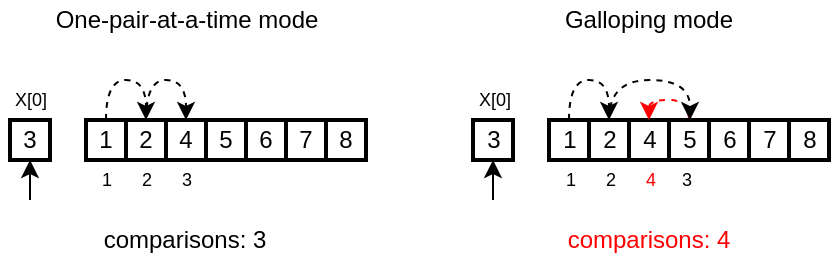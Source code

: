 <mxfile version="14.8.5" type="device"><diagram id="4_GuBIO8JMOn-Q7xldtE" name="Page-1"><mxGraphModel dx="983" dy="588" grid="0" gridSize="10" guides="1" tooltips="1" connect="1" arrows="1" fold="1" page="1" pageScale="1" pageWidth="500" pageHeight="200" background="#ffffff" math="0" shadow="0"><root><mxCell id="0"/><mxCell id="1" parent="0"/><mxCell id="l08ybveSJKsHbX6WOegD-30" style="edgeStyle=orthogonalEdgeStyle;curved=1;orthogonalLoop=1;jettySize=auto;html=1;exitX=0.5;exitY=0;exitDx=0;exitDy=0;entryX=0.5;entryY=0;entryDx=0;entryDy=0;dashed=1;strokeColor=#000000;" parent="1" source="mKQ0qze4kzNxiED8Dczy-185" target="mKQ0qze4kzNxiED8Dczy-188" edge="1"><mxGeometry relative="1" as="geometry"><Array as="points"><mxPoint x="93" y="70"/><mxPoint x="113" y="70"/></Array></mxGeometry></mxCell><mxCell id="mKQ0qze4kzNxiED8Dczy-185" value="&lt;font color=&quot;#000000&quot;&gt;1&lt;/font&gt;" style="rounded=0;whiteSpace=wrap;html=1;strokeColor=#000000;strokeWidth=2;fillColor=#FFFFFF;" parent="1" vertex="1"><mxGeometry x="83" y="90" width="20" height="20" as="geometry"/></mxCell><mxCell id="mKQ0qze4kzNxiED8Dczy-186" value="&lt;font color=&quot;#000000&quot;&gt;3&lt;/font&gt;" style="rounded=0;whiteSpace=wrap;html=1;strokeColor=#000000;strokeWidth=2;fillColor=#FFFFFF;" parent="1" vertex="1"><mxGeometry x="45" y="90" width="20" height="20" as="geometry"/></mxCell><mxCell id="mKQ0qze4kzNxiED8Dczy-187" value="" style="endArrow=classic;html=1;strokeColor=#000000;entryX=0.5;entryY=1;entryDx=0;entryDy=0;" parent="1" target="mKQ0qze4kzNxiED8Dczy-186" edge="1"><mxGeometry width="50" height="50" relative="1" as="geometry"><mxPoint x="55" y="130" as="sourcePoint"/><mxPoint x="55" y="130" as="targetPoint"/></mxGeometry></mxCell><mxCell id="l08ybveSJKsHbX6WOegD-31" style="edgeStyle=orthogonalEdgeStyle;curved=1;orthogonalLoop=1;jettySize=auto;html=1;exitX=0.5;exitY=0;exitDx=0;exitDy=0;entryX=0.5;entryY=0;entryDx=0;entryDy=0;dashed=1;strokeColor=#000000;" parent="1" source="mKQ0qze4kzNxiED8Dczy-188" target="mKQ0qze4kzNxiED8Dczy-189" edge="1"><mxGeometry relative="1" as="geometry"><Array as="points"><mxPoint x="113" y="70"/><mxPoint x="133" y="70"/></Array></mxGeometry></mxCell><mxCell id="mKQ0qze4kzNxiED8Dczy-188" value="&lt;font color=&quot;#000000&quot;&gt;2&lt;/font&gt;" style="rounded=0;whiteSpace=wrap;html=1;strokeColor=#000000;strokeWidth=2;fillColor=#FFFFFF;" parent="1" vertex="1"><mxGeometry x="103" y="90" width="20" height="20" as="geometry"/></mxCell><mxCell id="mKQ0qze4kzNxiED8Dczy-189" value="&lt;font color=&quot;#000000&quot;&gt;4&lt;/font&gt;" style="rounded=0;whiteSpace=wrap;html=1;strokeColor=#000000;strokeWidth=2;fillColor=#FFFFFF;" parent="1" vertex="1"><mxGeometry x="123" y="90" width="20" height="20" as="geometry"/></mxCell><mxCell id="mKQ0qze4kzNxiED8Dczy-190" value="&lt;font color=&quot;#000000&quot;&gt;5&lt;/font&gt;" style="rounded=0;whiteSpace=wrap;html=1;strokeColor=#000000;strokeWidth=2;fillColor=#FFFFFF;" parent="1" vertex="1"><mxGeometry x="143" y="90" width="20" height="20" as="geometry"/></mxCell><mxCell id="mKQ0qze4kzNxiED8Dczy-191" value="&lt;font color=&quot;#000000&quot;&gt;6&lt;/font&gt;" style="rounded=0;whiteSpace=wrap;html=1;strokeColor=#000000;strokeWidth=2;fillColor=#FFFFFF;" parent="1" vertex="1"><mxGeometry x="163" y="90" width="20" height="20" as="geometry"/></mxCell><mxCell id="mKQ0qze4kzNxiED8Dczy-192" value="&lt;font color=&quot;#000000&quot;&gt;7&lt;/font&gt;" style="rounded=0;whiteSpace=wrap;html=1;strokeColor=#000000;strokeWidth=2;fillColor=#FFFFFF;" parent="1" vertex="1"><mxGeometry x="183" y="90" width="20" height="20" as="geometry"/></mxCell><mxCell id="mKQ0qze4kzNxiED8Dczy-193" value="&lt;font color=&quot;#000000&quot;&gt;8&lt;/font&gt;" style="rounded=0;whiteSpace=wrap;html=1;strokeColor=#000000;strokeWidth=2;fillColor=#FFFFFF;" parent="1" vertex="1"><mxGeometry x="203" y="90" width="20" height="20" as="geometry"/></mxCell><mxCell id="mKQ0qze4kzNxiED8Dczy-465" value="comparisons: 3" style="text;html=1;align=center;verticalAlign=middle;resizable=0;points=[];autosize=1;strokeColor=none;fontColor=#000000;" parent="1" vertex="1"><mxGeometry x="82" y="140" width="100" height="20" as="geometry"/></mxCell><mxCell id="dhBcNhXWwlWGNEnuHpc9-21" value="One-pair-at-a-time mode" style="text;html=1;align=center;verticalAlign=middle;resizable=0;points=[];autosize=1;strokeColor=none;fontColor=#000000;" parent="1" vertex="1"><mxGeometry x="58" y="30" width="150" height="20" as="geometry"/></mxCell><mxCell id="l08ybveSJKsHbX6WOegD-2" value="X[0]" style="text;html=1;align=center;verticalAlign=middle;resizable=0;points=[];autosize=1;strokeColor=none;fontColor=#000000;fontSize=9;" parent="1" vertex="1"><mxGeometry x="40" y="70" width="30" height="20" as="geometry"/></mxCell><mxCell id="l08ybveSJKsHbX6WOegD-3" value="1" style="text;html=1;align=center;verticalAlign=middle;resizable=0;points=[];autosize=1;strokeColor=none;fontColor=#000000;fontSize=9;" parent="1" vertex="1"><mxGeometry x="83" y="110" width="20" height="20" as="geometry"/></mxCell><mxCell id="l08ybveSJKsHbX6WOegD-4" value="2" style="text;html=1;align=center;verticalAlign=middle;resizable=0;points=[];autosize=1;strokeColor=none;fontColor=#000000;fontSize=9;" parent="1" vertex="1"><mxGeometry x="103" y="110" width="20" height="20" as="geometry"/></mxCell><mxCell id="l08ybveSJKsHbX6WOegD-5" value="3" style="text;html=1;align=center;verticalAlign=middle;resizable=0;points=[];autosize=1;strokeColor=none;fontColor=#000000;fontSize=9;" parent="1" vertex="1"><mxGeometry x="123" y="110" width="20" height="20" as="geometry"/></mxCell><mxCell id="l08ybveSJKsHbX6WOegD-24" style="edgeStyle=orthogonalEdgeStyle;orthogonalLoop=1;jettySize=auto;html=1;exitX=0.5;exitY=0;exitDx=0;exitDy=0;entryX=0.5;entryY=0;entryDx=0;entryDy=0;dashed=1;strokeColor=#000000;curved=1;" parent="1" source="l08ybveSJKsHbX6WOegD-6" target="l08ybveSJKsHbX6WOegD-9" edge="1"><mxGeometry relative="1" as="geometry"><Array as="points"><mxPoint x="325" y="70"/><mxPoint x="345" y="70"/></Array></mxGeometry></mxCell><mxCell id="l08ybveSJKsHbX6WOegD-6" value="&lt;font color=&quot;#000000&quot;&gt;1&lt;/font&gt;" style="rounded=0;whiteSpace=wrap;html=1;strokeColor=#000000;strokeWidth=2;fillColor=#FFFFFF;" parent="1" vertex="1"><mxGeometry x="314.5" y="90" width="20" height="20" as="geometry"/></mxCell><mxCell id="l08ybveSJKsHbX6WOegD-7" value="&lt;font color=&quot;#000000&quot;&gt;3&lt;/font&gt;" style="rounded=0;whiteSpace=wrap;html=1;strokeColor=#000000;strokeWidth=2;fillColor=#FFFFFF;" parent="1" vertex="1"><mxGeometry x="276.5" y="90" width="20" height="20" as="geometry"/></mxCell><mxCell id="l08ybveSJKsHbX6WOegD-8" value="" style="endArrow=classic;html=1;strokeColor=#000000;entryX=0.5;entryY=1;entryDx=0;entryDy=0;" parent="1" target="l08ybveSJKsHbX6WOegD-7" edge="1"><mxGeometry width="50" height="50" relative="1" as="geometry"><mxPoint x="286.5" y="130" as="sourcePoint"/><mxPoint x="286.5" y="130" as="targetPoint"/></mxGeometry></mxCell><mxCell id="l08ybveSJKsHbX6WOegD-9" value="&lt;font color=&quot;#000000&quot;&gt;2&lt;/font&gt;" style="rounded=0;whiteSpace=wrap;html=1;strokeColor=#000000;strokeWidth=2;fillColor=#FFFFFF;" parent="1" vertex="1"><mxGeometry x="334.5" y="90" width="20" height="20" as="geometry"/></mxCell><mxCell id="l08ybveSJKsHbX6WOegD-10" value="&lt;font color=&quot;#000000&quot;&gt;4&lt;/font&gt;" style="rounded=0;whiteSpace=wrap;html=1;strokeColor=#000000;strokeWidth=2;fillColor=#FFFFFF;" parent="1" vertex="1"><mxGeometry x="354.5" y="90" width="20" height="20" as="geometry"/></mxCell><mxCell id="l08ybveSJKsHbX6WOegD-29" style="edgeStyle=orthogonalEdgeStyle;orthogonalLoop=1;jettySize=auto;html=1;exitX=0.5;exitY=0;exitDx=0;exitDy=0;entryX=0.5;entryY=0;entryDx=0;entryDy=0;dashed=1;curved=1;strokeColor=#FF0000;" parent="1" source="l08ybveSJKsHbX6WOegD-11" target="l08ybveSJKsHbX6WOegD-10" edge="1"><mxGeometry relative="1" as="geometry"><Array as="points"><mxPoint x="385" y="80"/><mxPoint x="365" y="80"/></Array></mxGeometry></mxCell><mxCell id="l08ybveSJKsHbX6WOegD-11" value="&lt;font color=&quot;#000000&quot;&gt;5&lt;/font&gt;" style="rounded=0;whiteSpace=wrap;html=1;strokeColor=#000000;strokeWidth=2;fillColor=#FFFFFF;" parent="1" vertex="1"><mxGeometry x="374.5" y="90" width="20" height="20" as="geometry"/></mxCell><mxCell id="l08ybveSJKsHbX6WOegD-12" value="&lt;font color=&quot;#000000&quot;&gt;6&lt;/font&gt;" style="rounded=0;whiteSpace=wrap;html=1;strokeColor=#000000;strokeWidth=2;fillColor=#FFFFFF;" parent="1" vertex="1"><mxGeometry x="394.5" y="90" width="20" height="20" as="geometry"/></mxCell><mxCell id="l08ybveSJKsHbX6WOegD-13" value="&lt;font color=&quot;#000000&quot;&gt;7&lt;/font&gt;" style="rounded=0;whiteSpace=wrap;html=1;strokeColor=#000000;strokeWidth=2;fillColor=#FFFFFF;" parent="1" vertex="1"><mxGeometry x="414.5" y="90" width="20" height="20" as="geometry"/></mxCell><mxCell id="l08ybveSJKsHbX6WOegD-14" value="&lt;font color=&quot;#000000&quot;&gt;8&lt;/font&gt;" style="rounded=0;whiteSpace=wrap;html=1;strokeColor=#000000;strokeWidth=2;fillColor=#FFFFFF;" parent="1" vertex="1"><mxGeometry x="434.5" y="90" width="20" height="20" as="geometry"/></mxCell><mxCell id="l08ybveSJKsHbX6WOegD-15" value="&lt;font color=&quot;#ff0000&quot;&gt;comparisons: 4&lt;/font&gt;" style="text;html=1;align=center;verticalAlign=middle;resizable=0;points=[];autosize=1;strokeColor=none;fontColor=#000000;" parent="1" vertex="1"><mxGeometry x="318.5" y="141" width="91" height="18" as="geometry"/></mxCell><mxCell id="l08ybveSJKsHbX6WOegD-16" value="Galloping mode" style="text;html=1;align=center;verticalAlign=middle;resizable=0;points=[];autosize=1;strokeColor=none;fontColor=#000000;" parent="1" vertex="1"><mxGeometry x="313.5" y="30" width="100" height="20" as="geometry"/></mxCell><mxCell id="l08ybveSJKsHbX6WOegD-18" value="X[0]" style="text;html=1;align=center;verticalAlign=middle;resizable=0;points=[];autosize=1;strokeColor=none;fontColor=#000000;fontSize=9;" parent="1" vertex="1"><mxGeometry x="271.5" y="70" width="30" height="20" as="geometry"/></mxCell><mxCell id="l08ybveSJKsHbX6WOegD-19" value="1" style="text;html=1;align=center;verticalAlign=middle;resizable=0;points=[];autosize=1;strokeColor=none;fontColor=#000000;fontSize=9;" parent="1" vertex="1"><mxGeometry x="314.5" y="110" width="20" height="20" as="geometry"/></mxCell><mxCell id="l08ybveSJKsHbX6WOegD-20" value="2" style="text;html=1;align=center;verticalAlign=middle;resizable=0;points=[];autosize=1;strokeColor=none;fontColor=#000000;fontSize=9;" parent="1" vertex="1"><mxGeometry x="334.5" y="110" width="20" height="20" as="geometry"/></mxCell><mxCell id="l08ybveSJKsHbX6WOegD-21" value="3" style="text;html=1;align=center;verticalAlign=middle;resizable=0;points=[];autosize=1;strokeColor=none;fontColor=#000000;fontSize=9;" parent="1" vertex="1"><mxGeometry x="373" y="110" width="20" height="20" as="geometry"/></mxCell><mxCell id="l08ybveSJKsHbX6WOegD-22" value="&lt;font color=&quot;#ff0000&quot;&gt;4&lt;/font&gt;" style="text;html=1;align=center;verticalAlign=middle;resizable=0;points=[];autosize=1;strokeColor=none;fontColor=#000000;fontSize=9;" parent="1" vertex="1"><mxGeometry x="354.5" y="110" width="20" height="20" as="geometry"/></mxCell><mxCell id="l08ybveSJKsHbX6WOegD-25" style="edgeStyle=orthogonalEdgeStyle;orthogonalLoop=1;jettySize=auto;html=1;exitX=0.5;exitY=0;exitDx=0;exitDy=0;dashed=1;strokeColor=#000000;curved=1;entryX=0.5;entryY=0;entryDx=0;entryDy=0;" parent="1" source="l08ybveSJKsHbX6WOegD-9" target="l08ybveSJKsHbX6WOegD-11" edge="1"><mxGeometry relative="1" as="geometry"><mxPoint x="334.5" y="100" as="sourcePoint"/><mxPoint x="408" y="70" as="targetPoint"/><Array as="points"><mxPoint x="345" y="70"/><mxPoint x="385" y="70"/><mxPoint x="385" y="90"/></Array></mxGeometry></mxCell></root></mxGraphModel></diagram></mxfile>
